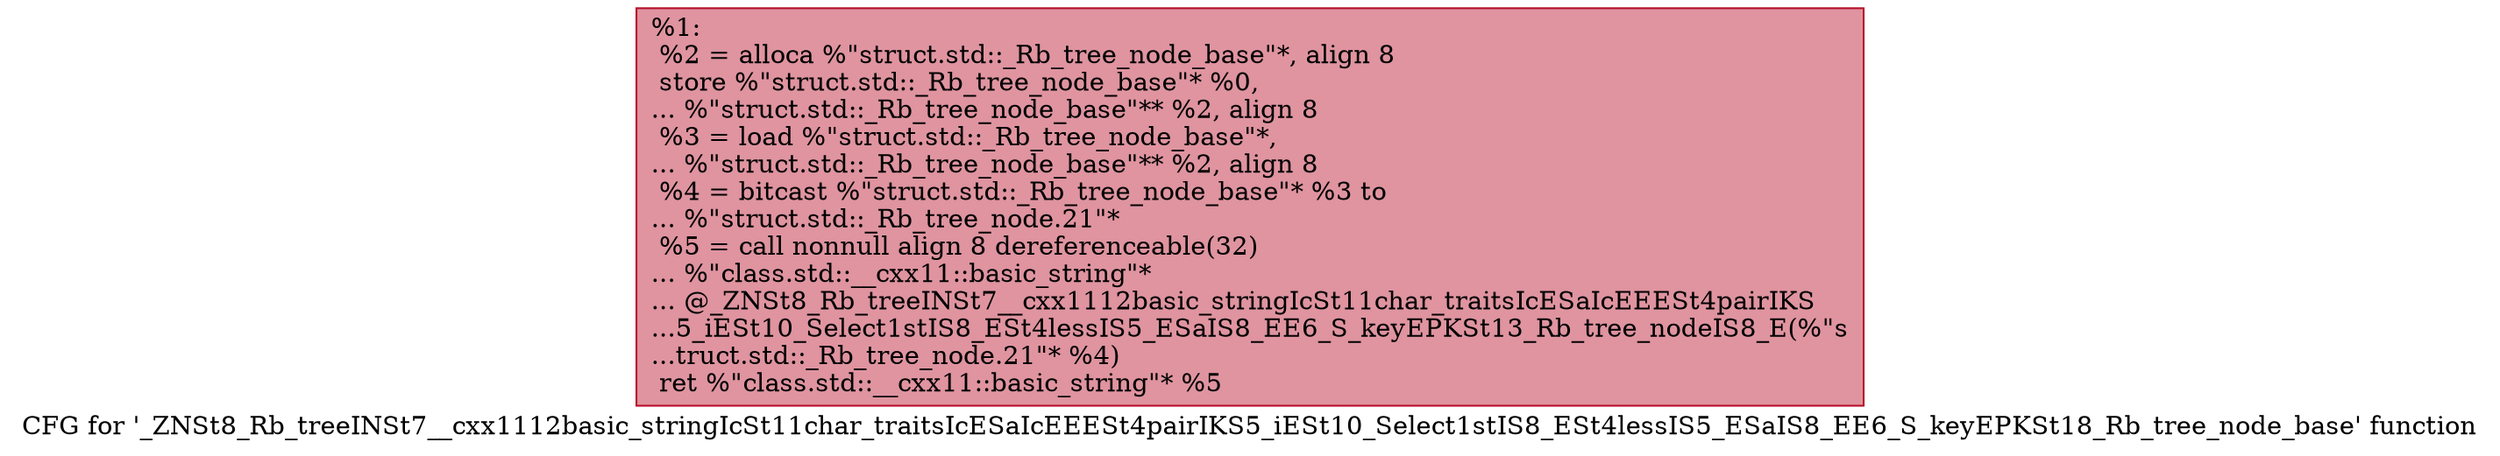 digraph "CFG for '_ZNSt8_Rb_treeINSt7__cxx1112basic_stringIcSt11char_traitsIcESaIcEEESt4pairIKS5_iESt10_Select1stIS8_ESt4lessIS5_ESaIS8_EE6_S_keyEPKSt18_Rb_tree_node_base' function" {
	label="CFG for '_ZNSt8_Rb_treeINSt7__cxx1112basic_stringIcSt11char_traitsIcESaIcEEESt4pairIKS5_iESt10_Select1stIS8_ESt4lessIS5_ESaIS8_EE6_S_keyEPKSt18_Rb_tree_node_base' function";

	Node0x55a8467fbdd0 [shape=record,color="#b70d28ff", style=filled, fillcolor="#b70d2870",label="{%1:\l  %2 = alloca %\"struct.std::_Rb_tree_node_base\"*, align 8\l  store %\"struct.std::_Rb_tree_node_base\"* %0,\l... %\"struct.std::_Rb_tree_node_base\"** %2, align 8\l  %3 = load %\"struct.std::_Rb_tree_node_base\"*,\l... %\"struct.std::_Rb_tree_node_base\"** %2, align 8\l  %4 = bitcast %\"struct.std::_Rb_tree_node_base\"* %3 to\l... %\"struct.std::_Rb_tree_node.21\"*\l  %5 = call nonnull align 8 dereferenceable(32)\l... %\"class.std::__cxx11::basic_string\"*\l... @_ZNSt8_Rb_treeINSt7__cxx1112basic_stringIcSt11char_traitsIcESaIcEEESt4pairIKS\l...5_iESt10_Select1stIS8_ESt4lessIS5_ESaIS8_EE6_S_keyEPKSt13_Rb_tree_nodeIS8_E(%\"s\l...truct.std::_Rb_tree_node.21\"* %4)\l  ret %\"class.std::__cxx11::basic_string\"* %5\l}"];
}

